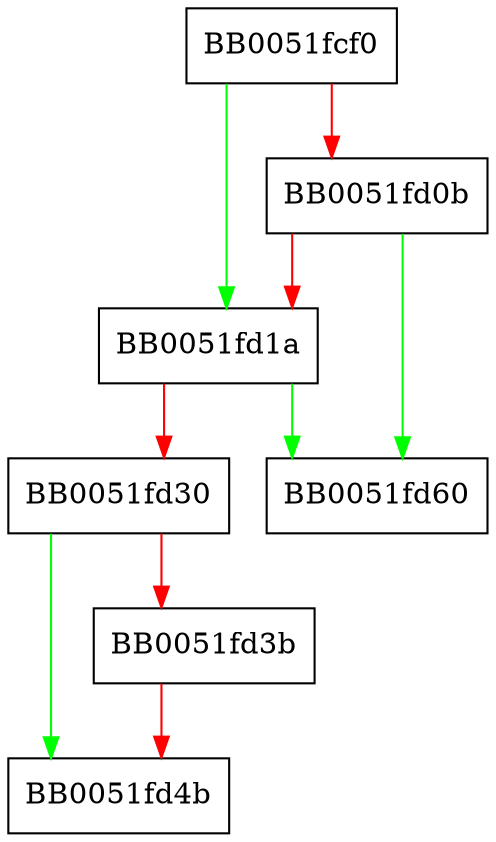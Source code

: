 digraph PKCS8_pkey_set0 {
  node [shape="box"];
  graph [splines=ortho];
  BB0051fcf0 -> BB0051fd1a [color="green"];
  BB0051fcf0 -> BB0051fd0b [color="red"];
  BB0051fd0b -> BB0051fd60 [color="green"];
  BB0051fd0b -> BB0051fd1a [color="red"];
  BB0051fd1a -> BB0051fd60 [color="green"];
  BB0051fd1a -> BB0051fd30 [color="red"];
  BB0051fd30 -> BB0051fd4b [color="green"];
  BB0051fd30 -> BB0051fd3b [color="red"];
  BB0051fd3b -> BB0051fd4b [color="red"];
}